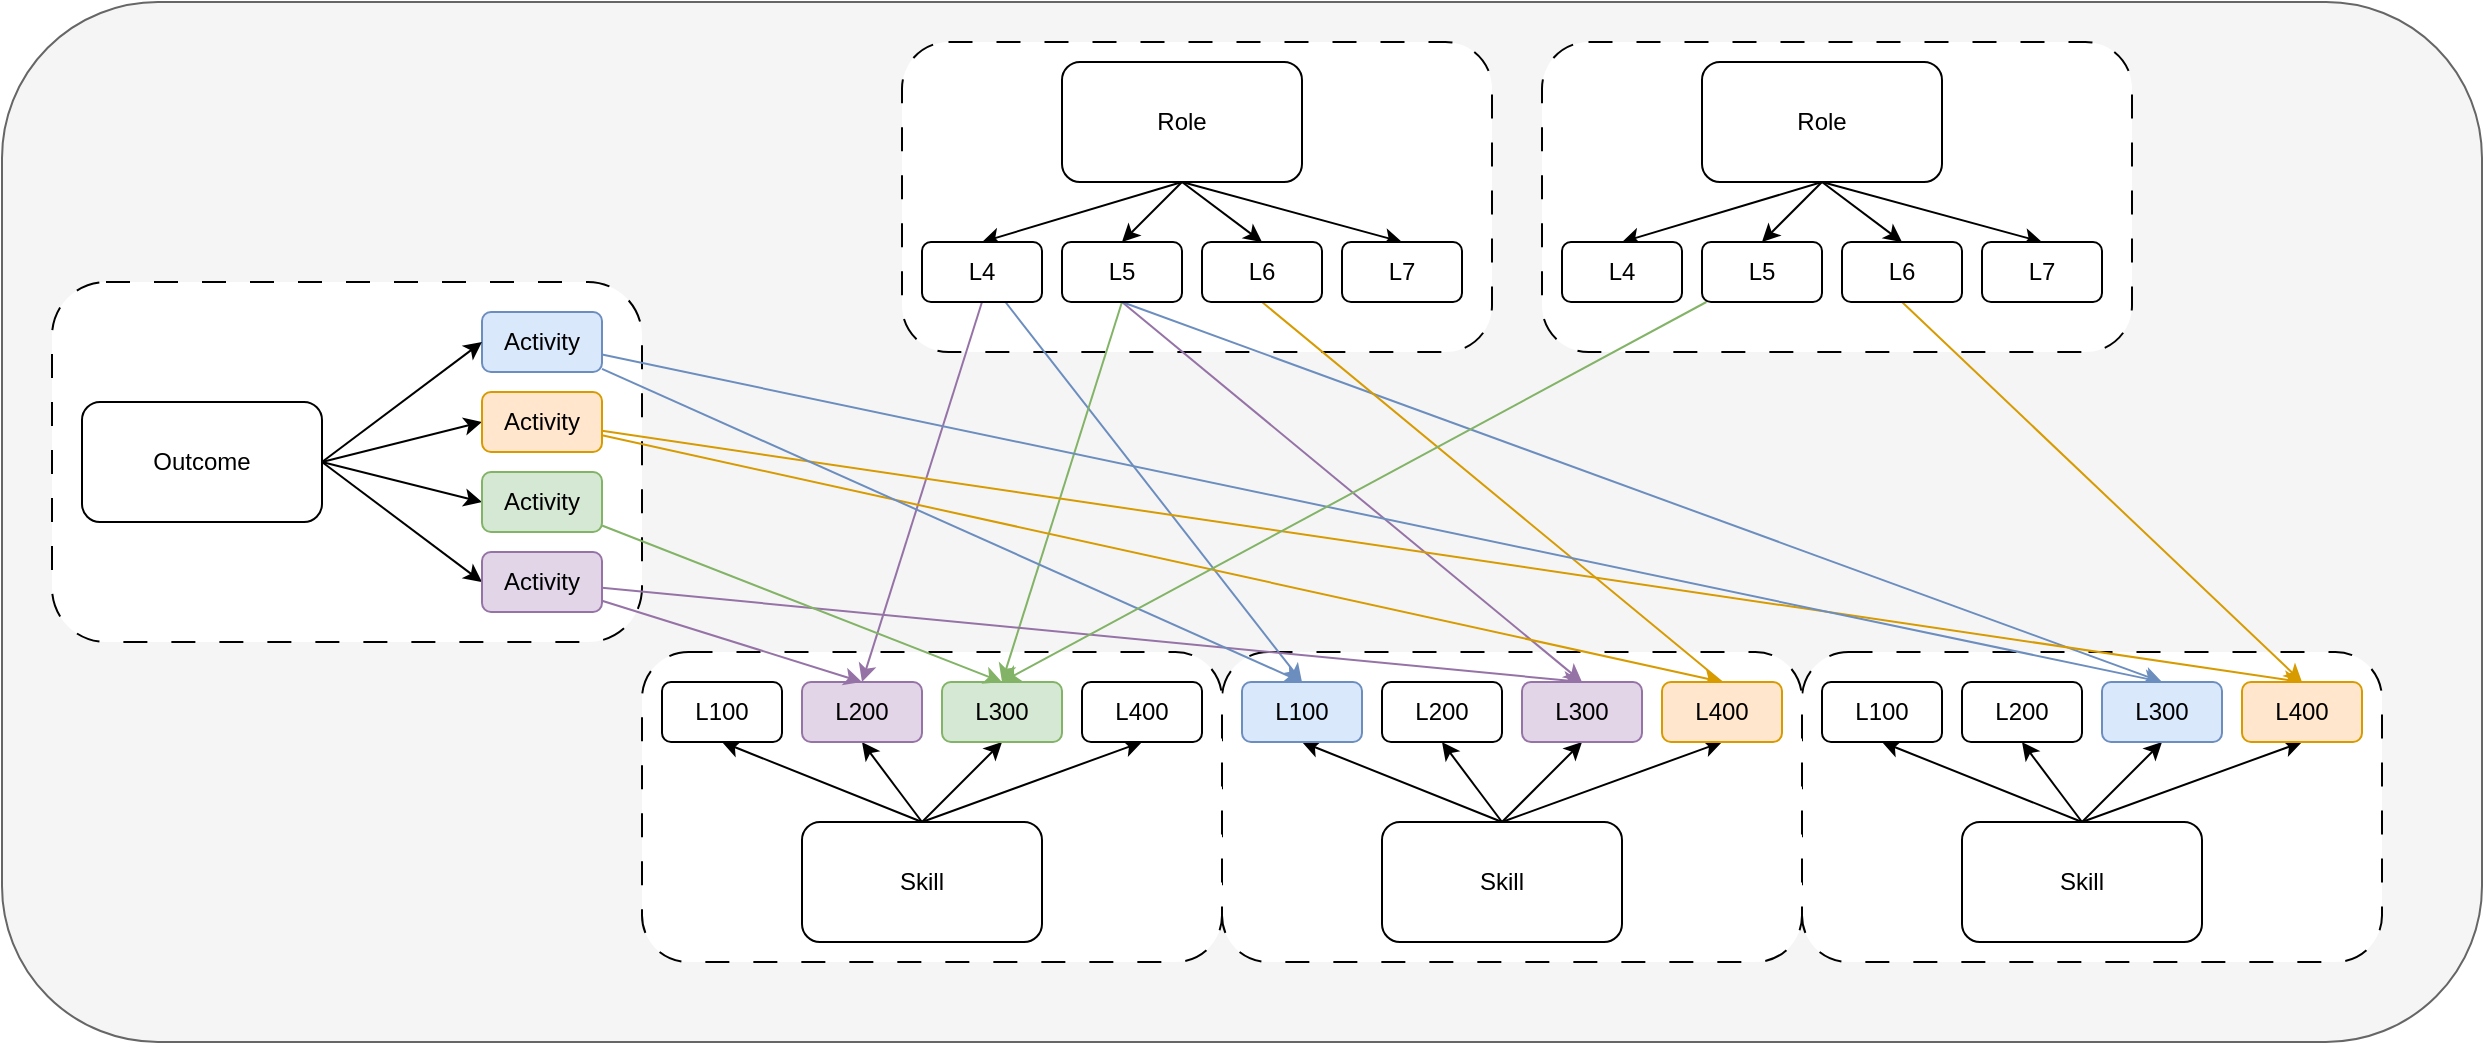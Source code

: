 <mxfile>
    <diagram id="3edrAGtnFQ_-06ht6xiT" name="Page-1">
        <mxGraphModel dx="2682" dy="1795" grid="1" gridSize="10" guides="1" tooltips="1" connect="1" arrows="1" fold="1" page="1" pageScale="1" pageWidth="1169" pageHeight="827" math="0" shadow="0">
            <root>
                <mxCell id="0"/>
                <mxCell id="1" parent="0"/>
                <mxCell id="92" value="" style="rounded=1;whiteSpace=wrap;html=1;fillColor=#f5f5f5;fontColor=#333333;strokeColor=#666666;" vertex="1" parent="1">
                    <mxGeometry x="-160" y="-40" width="1240" height="520" as="geometry"/>
                </mxCell>
                <mxCell id="155" value="" style="rounded=1;whiteSpace=wrap;html=1;dashed=1;dashPattern=12 12;" vertex="1" parent="1">
                    <mxGeometry x="-135" y="100" width="295" height="180" as="geometry"/>
                </mxCell>
                <mxCell id="154" value="" style="rounded=1;whiteSpace=wrap;html=1;dashed=1;dashPattern=12 12;" vertex="1" parent="1">
                    <mxGeometry x="610" y="-20" width="295" height="155" as="geometry"/>
                </mxCell>
                <mxCell id="153" value="" style="rounded=1;whiteSpace=wrap;html=1;dashed=1;dashPattern=12 12;" vertex="1" parent="1">
                    <mxGeometry x="290" y="-20" width="295" height="155" as="geometry"/>
                </mxCell>
                <mxCell id="152" value="" style="rounded=1;whiteSpace=wrap;html=1;dashed=1;dashPattern=12 12;" vertex="1" parent="1">
                    <mxGeometry x="740" y="285" width="290" height="155" as="geometry"/>
                </mxCell>
                <mxCell id="151" value="" style="rounded=1;whiteSpace=wrap;html=1;dashed=1;dashPattern=12 12;" vertex="1" parent="1">
                    <mxGeometry x="450" y="285" width="290" height="155" as="geometry"/>
                </mxCell>
                <mxCell id="149" value="" style="rounded=1;whiteSpace=wrap;html=1;dashed=1;dashPattern=12 12;" vertex="1" parent="1">
                    <mxGeometry x="160" y="285" width="290" height="155" as="geometry"/>
                </mxCell>
                <mxCell id="18" style="edgeStyle=none;html=1;entryX=0.5;entryY=0;entryDx=0;entryDy=0;exitX=0.5;exitY=1;exitDx=0;exitDy=0;" edge="1" parent="1" source="2" target="14">
                    <mxGeometry relative="1" as="geometry"/>
                </mxCell>
                <mxCell id="19" style="edgeStyle=none;html=1;entryX=0.5;entryY=0;entryDx=0;entryDy=0;exitX=0.5;exitY=1;exitDx=0;exitDy=0;" edge="1" parent="1" source="2" target="15">
                    <mxGeometry relative="1" as="geometry"/>
                </mxCell>
                <mxCell id="20" style="edgeStyle=none;html=1;entryX=0.5;entryY=0;entryDx=0;entryDy=0;exitX=0.5;exitY=1;exitDx=0;exitDy=0;" edge="1" parent="1" source="2" target="16">
                    <mxGeometry relative="1" as="geometry"/>
                </mxCell>
                <mxCell id="21" style="edgeStyle=none;html=1;entryX=0.5;entryY=0;entryDx=0;entryDy=0;exitX=0.5;exitY=1;exitDx=0;exitDy=0;" edge="1" parent="1" source="2" target="17">
                    <mxGeometry relative="1" as="geometry">
                        <Array as="points"/>
                    </mxGeometry>
                </mxCell>
                <mxCell id="2" value="Role" style="rounded=1;whiteSpace=wrap;html=1;" vertex="1" parent="1">
                    <mxGeometry x="370" y="-10" width="120" height="60" as="geometry"/>
                </mxCell>
                <mxCell id="3" value="Outcome" style="rounded=1;whiteSpace=wrap;html=1;" vertex="1" parent="1">
                    <mxGeometry x="-120" y="160" width="120" height="60" as="geometry"/>
                </mxCell>
                <mxCell id="10" style="edgeStyle=none;html=1;entryX=0.5;entryY=1;entryDx=0;entryDy=0;exitX=0.5;exitY=0;exitDx=0;exitDy=0;" edge="1" parent="1" source="4" target="8">
                    <mxGeometry relative="1" as="geometry"/>
                </mxCell>
                <mxCell id="11" style="edgeStyle=none;html=1;entryX=0.5;entryY=1;entryDx=0;entryDy=0;exitX=0.5;exitY=0;exitDx=0;exitDy=0;" edge="1" parent="1" source="4" target="7">
                    <mxGeometry relative="1" as="geometry"/>
                </mxCell>
                <mxCell id="12" style="edgeStyle=none;html=1;entryX=0.5;entryY=1;entryDx=0;entryDy=0;exitX=0.5;exitY=0;exitDx=0;exitDy=0;" edge="1" parent="1" source="4" target="6">
                    <mxGeometry relative="1" as="geometry"/>
                </mxCell>
                <mxCell id="13" style="edgeStyle=none;html=1;entryX=0.5;entryY=1;entryDx=0;entryDy=0;exitX=0.5;exitY=0;exitDx=0;exitDy=0;" edge="1" parent="1" source="4" target="5">
                    <mxGeometry relative="1" as="geometry"/>
                </mxCell>
                <mxCell id="4" value="Skill" style="rounded=1;whiteSpace=wrap;html=1;" vertex="1" parent="1">
                    <mxGeometry x="240" y="370" width="120" height="60" as="geometry"/>
                </mxCell>
                <mxCell id="5" value="L100" style="rounded=1;whiteSpace=wrap;html=1;" vertex="1" parent="1">
                    <mxGeometry x="170" y="300" width="60" height="30" as="geometry"/>
                </mxCell>
                <mxCell id="6" value="L200" style="rounded=1;whiteSpace=wrap;html=1;fillColor=#e1d5e7;strokeColor=#9673a6;" vertex="1" parent="1">
                    <mxGeometry x="240" y="300" width="60" height="30" as="geometry"/>
                </mxCell>
                <mxCell id="7" value="L300" style="rounded=1;whiteSpace=wrap;html=1;fillColor=#d5e8d4;strokeColor=#82b366;" vertex="1" parent="1">
                    <mxGeometry x="310" y="300" width="60" height="30" as="geometry"/>
                </mxCell>
                <mxCell id="8" value="L400" style="rounded=1;whiteSpace=wrap;html=1;" vertex="1" parent="1">
                    <mxGeometry x="380" y="300" width="60" height="30" as="geometry"/>
                </mxCell>
                <mxCell id="91" style="edgeStyle=none;html=1;entryX=0.5;entryY=0;entryDx=0;entryDy=0;startArrow=none;startFill=0;exitX=0.5;exitY=1;exitDx=0;exitDy=0;fillColor=#e1d5e7;strokeColor=#9673a6;" edge="1" parent="1" source="14" target="6">
                    <mxGeometry relative="1" as="geometry"/>
                </mxCell>
                <mxCell id="122" style="edgeStyle=none;html=1;entryX=0.5;entryY=0;entryDx=0;entryDy=0;startArrow=none;startFill=0;endArrow=classic;endFill=1;fillColor=#dae8fc;strokeColor=#6c8ebf;" edge="1" parent="1" source="14" target="109">
                    <mxGeometry relative="1" as="geometry"/>
                </mxCell>
                <mxCell id="14" value="L4" style="rounded=1;whiteSpace=wrap;html=1;" vertex="1" parent="1">
                    <mxGeometry x="300" y="80" width="60" height="30" as="geometry"/>
                </mxCell>
                <mxCell id="25" style="edgeStyle=none;html=1;entryX=0.5;entryY=0;entryDx=0;entryDy=0;startArrow=none;startFill=0;exitX=0.5;exitY=1;exitDx=0;exitDy=0;fillColor=#d5e8d4;strokeColor=#82b366;" edge="1" parent="1" source="15" target="7">
                    <mxGeometry relative="1" as="geometry"/>
                </mxCell>
                <mxCell id="126" style="edgeStyle=none;html=1;entryX=0.5;entryY=0;entryDx=0;entryDy=0;startArrow=none;startFill=0;endArrow=classic;endFill=1;fillColor=#e1d5e7;strokeColor=#9673a6;exitX=0.5;exitY=1;exitDx=0;exitDy=0;" edge="1" parent="1" source="15" target="111">
                    <mxGeometry relative="1" as="geometry"/>
                </mxCell>
                <mxCell id="127" style="edgeStyle=none;html=1;entryX=0.5;entryY=0;entryDx=0;entryDy=0;startArrow=none;startFill=0;endArrow=classic;endFill=1;fillColor=#dae8fc;strokeColor=#6c8ebf;exitX=0.5;exitY=1;exitDx=0;exitDy=0;" edge="1" parent="1" source="15" target="120">
                    <mxGeometry relative="1" as="geometry"/>
                </mxCell>
                <mxCell id="15" value="L5" style="rounded=1;whiteSpace=wrap;html=1;" vertex="1" parent="1">
                    <mxGeometry x="370" y="80" width="60" height="30" as="geometry"/>
                </mxCell>
                <mxCell id="128" style="edgeStyle=none;html=1;entryX=0.5;entryY=0;entryDx=0;entryDy=0;startArrow=none;startFill=0;endArrow=none;endFill=0;fillColor=#ffe6cc;strokeColor=#d79b00;exitX=0.5;exitY=1;exitDx=0;exitDy=0;" edge="1" parent="1" source="16" target="112">
                    <mxGeometry relative="1" as="geometry"/>
                </mxCell>
                <mxCell id="129" style="edgeStyle=none;html=1;entryX=0.5;entryY=0;entryDx=0;entryDy=0;startArrow=none;startFill=0;endArrow=classic;endFill=1;fillColor=#ffe6cc;strokeColor=#d79b00;exitX=0.5;exitY=1;exitDx=0;exitDy=0;" edge="1" parent="1" source="146" target="121">
                    <mxGeometry relative="1" as="geometry"/>
                </mxCell>
                <mxCell id="16" value="L6" style="rounded=1;whiteSpace=wrap;html=1;" vertex="1" parent="1">
                    <mxGeometry x="440" y="80" width="60" height="30" as="geometry"/>
                </mxCell>
                <mxCell id="17" value="L7" style="rounded=1;whiteSpace=wrap;html=1;" vertex="1" parent="1">
                    <mxGeometry x="510" y="80" width="60" height="30" as="geometry"/>
                </mxCell>
                <mxCell id="103" style="edgeStyle=none;html=1;startArrow=classic;startFill=1;exitX=0;exitY=0.5;exitDx=0;exitDy=0;entryX=1;entryY=0.5;entryDx=0;entryDy=0;endArrow=none;endFill=0;" edge="1" parent="1" source="96" target="3">
                    <mxGeometry relative="1" as="geometry">
                        <mxPoint x="40" y="190" as="targetPoint"/>
                    </mxGeometry>
                </mxCell>
                <mxCell id="132" style="edgeStyle=none;html=1;entryX=0.5;entryY=0;entryDx=0;entryDy=0;startArrow=none;startFill=0;endArrow=classic;endFill=1;strokeColor=#9673a6;fillColor=#e1d5e7;" edge="1" parent="1" source="96" target="6">
                    <mxGeometry relative="1" as="geometry"/>
                </mxCell>
                <mxCell id="133" style="edgeStyle=none;html=1;entryX=0.5;entryY=0;entryDx=0;entryDy=0;startArrow=none;startFill=0;endArrow=classic;endFill=1;strokeColor=#9673a6;fillColor=#e1d5e7;" edge="1" parent="1" source="96" target="111">
                    <mxGeometry relative="1" as="geometry"/>
                </mxCell>
                <mxCell id="96" value="Activity" style="rounded=1;whiteSpace=wrap;html=1;fillColor=#e1d5e7;strokeColor=#9673a6;" vertex="1" parent="1">
                    <mxGeometry x="80" y="235" width="60" height="30" as="geometry"/>
                </mxCell>
                <mxCell id="102" style="edgeStyle=none;html=1;startArrow=classic;startFill=1;exitX=0;exitY=0.5;exitDx=0;exitDy=0;entryX=1;entryY=0.5;entryDx=0;entryDy=0;endArrow=none;endFill=0;" edge="1" parent="1" source="97" target="3">
                    <mxGeometry relative="1" as="geometry">
                        <mxPoint x="40" y="190" as="targetPoint"/>
                    </mxGeometry>
                </mxCell>
                <mxCell id="134" style="edgeStyle=none;html=1;entryX=0.5;entryY=0;entryDx=0;entryDy=0;startArrow=none;startFill=0;endArrow=classic;endFill=1;strokeColor=#82b366;fillColor=#d5e8d4;" edge="1" parent="1" source="97" target="7">
                    <mxGeometry relative="1" as="geometry"/>
                </mxCell>
                <mxCell id="97" value="Activity" style="rounded=1;whiteSpace=wrap;html=1;fillColor=#d5e8d4;strokeColor=#82b366;" vertex="1" parent="1">
                    <mxGeometry x="80" y="195" width="60" height="30" as="geometry"/>
                </mxCell>
                <mxCell id="101" style="edgeStyle=none;html=1;startArrow=classic;startFill=1;exitX=0;exitY=0.5;exitDx=0;exitDy=0;entryX=1;entryY=0.5;entryDx=0;entryDy=0;endArrow=none;endFill=0;" edge="1" parent="1" source="98" target="3">
                    <mxGeometry relative="1" as="geometry">
                        <mxPoint x="40" y="190" as="targetPoint"/>
                    </mxGeometry>
                </mxCell>
                <mxCell id="135" style="edgeStyle=none;html=1;entryX=0.5;entryY=0;entryDx=0;entryDy=0;startArrow=none;startFill=0;endArrow=classic;endFill=1;fillColor=#ffe6cc;strokeColor=#d79b00;" edge="1" parent="1" source="98" target="112">
                    <mxGeometry relative="1" as="geometry"/>
                </mxCell>
                <mxCell id="136" style="edgeStyle=none;html=1;entryX=0.5;entryY=0;entryDx=0;entryDy=0;startArrow=none;startFill=0;endArrow=classic;endFill=1;fillColor=#ffe6cc;strokeColor=#d79b00;" edge="1" parent="1" source="98" target="121">
                    <mxGeometry relative="1" as="geometry"/>
                </mxCell>
                <mxCell id="98" value="Activity" style="rounded=1;whiteSpace=wrap;html=1;fillColor=#ffe6cc;strokeColor=#d79b00;" vertex="1" parent="1">
                    <mxGeometry x="80" y="155" width="60" height="30" as="geometry"/>
                </mxCell>
                <mxCell id="137" style="edgeStyle=none;html=1;entryX=0.5;entryY=0;entryDx=0;entryDy=0;startArrow=none;startFill=0;endArrow=classic;endFill=1;fillColor=#dae8fc;strokeColor=#6c8ebf;" edge="1" parent="1" source="99" target="109">
                    <mxGeometry relative="1" as="geometry"/>
                </mxCell>
                <mxCell id="138" style="edgeStyle=none;html=1;entryX=0.5;entryY=0;entryDx=0;entryDy=0;startArrow=none;startFill=0;endArrow=classic;endFill=1;fillColor=#dae8fc;strokeColor=#6c8ebf;" edge="1" parent="1" source="99" target="120">
                    <mxGeometry relative="1" as="geometry"/>
                </mxCell>
                <mxCell id="99" value="Activity" style="rounded=1;whiteSpace=wrap;html=1;fillColor=#dae8fc;strokeColor=#6c8ebf;" vertex="1" parent="1">
                    <mxGeometry x="80" y="115" width="60" height="30" as="geometry"/>
                </mxCell>
                <mxCell id="104" style="edgeStyle=none;html=1;entryX=0.5;entryY=1;entryDx=0;entryDy=0;exitX=0.5;exitY=0;exitDx=0;exitDy=0;" edge="1" source="108" target="112" parent="1">
                    <mxGeometry relative="1" as="geometry"/>
                </mxCell>
                <mxCell id="105" style="edgeStyle=none;html=1;entryX=0.5;entryY=1;entryDx=0;entryDy=0;exitX=0.5;exitY=0;exitDx=0;exitDy=0;" edge="1" source="108" target="111" parent="1">
                    <mxGeometry relative="1" as="geometry"/>
                </mxCell>
                <mxCell id="106" style="edgeStyle=none;html=1;entryX=0.5;entryY=1;entryDx=0;entryDy=0;exitX=0.5;exitY=0;exitDx=0;exitDy=0;" edge="1" source="108" target="110" parent="1">
                    <mxGeometry relative="1" as="geometry"/>
                </mxCell>
                <mxCell id="107" style="edgeStyle=none;html=1;entryX=0.5;entryY=1;entryDx=0;entryDy=0;exitX=0.5;exitY=0;exitDx=0;exitDy=0;" edge="1" source="108" target="109" parent="1">
                    <mxGeometry relative="1" as="geometry"/>
                </mxCell>
                <mxCell id="108" value="Skill" style="rounded=1;whiteSpace=wrap;html=1;" vertex="1" parent="1">
                    <mxGeometry x="530" y="370" width="120" height="60" as="geometry"/>
                </mxCell>
                <mxCell id="109" value="L100" style="rounded=1;whiteSpace=wrap;html=1;fillColor=#dae8fc;strokeColor=#6c8ebf;" vertex="1" parent="1">
                    <mxGeometry x="460" y="300" width="60" height="30" as="geometry"/>
                </mxCell>
                <mxCell id="110" value="L200" style="rounded=1;whiteSpace=wrap;html=1;" vertex="1" parent="1">
                    <mxGeometry x="530" y="300" width="60" height="30" as="geometry"/>
                </mxCell>
                <mxCell id="111" value="L300" style="rounded=1;whiteSpace=wrap;html=1;fillColor=#e1d5e7;strokeColor=#9673a6;" vertex="1" parent="1">
                    <mxGeometry x="600" y="300" width="60" height="30" as="geometry"/>
                </mxCell>
                <mxCell id="112" value="L400" style="rounded=1;whiteSpace=wrap;html=1;fillColor=#ffe6cc;strokeColor=#d79b00;" vertex="1" parent="1">
                    <mxGeometry x="670" y="300" width="60" height="30" as="geometry"/>
                </mxCell>
                <mxCell id="113" style="edgeStyle=none;html=1;entryX=0.5;entryY=1;entryDx=0;entryDy=0;exitX=0.5;exitY=0;exitDx=0;exitDy=0;" edge="1" source="117" target="121" parent="1">
                    <mxGeometry relative="1" as="geometry"/>
                </mxCell>
                <mxCell id="114" style="edgeStyle=none;html=1;entryX=0.5;entryY=1;entryDx=0;entryDy=0;exitX=0.5;exitY=0;exitDx=0;exitDy=0;" edge="1" source="117" target="120" parent="1">
                    <mxGeometry relative="1" as="geometry"/>
                </mxCell>
                <mxCell id="115" style="edgeStyle=none;html=1;entryX=0.5;entryY=1;entryDx=0;entryDy=0;exitX=0.5;exitY=0;exitDx=0;exitDy=0;" edge="1" source="117" target="119" parent="1">
                    <mxGeometry relative="1" as="geometry"/>
                </mxCell>
                <mxCell id="116" style="edgeStyle=none;html=1;entryX=0.5;entryY=1;entryDx=0;entryDy=0;exitX=0.5;exitY=0;exitDx=0;exitDy=0;" edge="1" source="117" target="118" parent="1">
                    <mxGeometry relative="1" as="geometry"/>
                </mxCell>
                <mxCell id="117" value="Skill" style="rounded=1;whiteSpace=wrap;html=1;" vertex="1" parent="1">
                    <mxGeometry x="820" y="370" width="120" height="60" as="geometry"/>
                </mxCell>
                <mxCell id="118" value="L100" style="rounded=1;whiteSpace=wrap;html=1;" vertex="1" parent="1">
                    <mxGeometry x="750" y="300" width="60" height="30" as="geometry"/>
                </mxCell>
                <mxCell id="119" value="L200" style="rounded=1;whiteSpace=wrap;html=1;" vertex="1" parent="1">
                    <mxGeometry x="820" y="300" width="60" height="30" as="geometry"/>
                </mxCell>
                <mxCell id="120" value="L300" style="rounded=1;whiteSpace=wrap;html=1;fillColor=#dae8fc;strokeColor=#6c8ebf;" vertex="1" parent="1">
                    <mxGeometry x="890" y="300" width="60" height="30" as="geometry"/>
                </mxCell>
                <mxCell id="121" value="L400" style="rounded=1;whiteSpace=wrap;html=1;fillColor=#ffe6cc;strokeColor=#d79b00;" vertex="1" parent="1">
                    <mxGeometry x="960" y="300" width="60" height="30" as="geometry"/>
                </mxCell>
                <mxCell id="139" style="edgeStyle=none;html=1;entryX=0.5;entryY=0;entryDx=0;entryDy=0;exitX=0.5;exitY=1;exitDx=0;exitDy=0;" edge="1" source="143" target="144" parent="1">
                    <mxGeometry relative="1" as="geometry"/>
                </mxCell>
                <mxCell id="140" style="edgeStyle=none;html=1;entryX=0.5;entryY=0;entryDx=0;entryDy=0;exitX=0.5;exitY=1;exitDx=0;exitDy=0;" edge="1" source="143" target="145" parent="1">
                    <mxGeometry relative="1" as="geometry"/>
                </mxCell>
                <mxCell id="141" style="edgeStyle=none;html=1;entryX=0.5;entryY=0;entryDx=0;entryDy=0;exitX=0.5;exitY=1;exitDx=0;exitDy=0;" edge="1" source="143" target="146" parent="1">
                    <mxGeometry relative="1" as="geometry"/>
                </mxCell>
                <mxCell id="142" style="edgeStyle=none;html=1;entryX=0.5;entryY=0;entryDx=0;entryDy=0;exitX=0.5;exitY=1;exitDx=0;exitDy=0;" edge="1" source="143" target="147" parent="1">
                    <mxGeometry relative="1" as="geometry">
                        <Array as="points"/>
                    </mxGeometry>
                </mxCell>
                <mxCell id="143" value="Role" style="rounded=1;whiteSpace=wrap;html=1;" vertex="1" parent="1">
                    <mxGeometry x="690" y="-10" width="120" height="60" as="geometry"/>
                </mxCell>
                <mxCell id="144" value="L4" style="rounded=1;whiteSpace=wrap;html=1;" vertex="1" parent="1">
                    <mxGeometry x="620" y="80" width="60" height="30" as="geometry"/>
                </mxCell>
                <mxCell id="148" style="edgeStyle=none;html=1;entryX=0.5;entryY=0;entryDx=0;entryDy=0;strokeColor=#82b366;startArrow=none;startFill=0;endArrow=classic;endFill=1;fillColor=#d5e8d4;" edge="1" parent="1" source="145" target="7">
                    <mxGeometry relative="1" as="geometry"/>
                </mxCell>
                <mxCell id="145" value="L5" style="rounded=1;whiteSpace=wrap;html=1;" vertex="1" parent="1">
                    <mxGeometry x="690" y="80" width="60" height="30" as="geometry"/>
                </mxCell>
                <mxCell id="146" value="L6" style="rounded=1;whiteSpace=wrap;html=1;" vertex="1" parent="1">
                    <mxGeometry x="760" y="80" width="60" height="30" as="geometry"/>
                </mxCell>
                <mxCell id="147" value="L7" style="rounded=1;whiteSpace=wrap;html=1;" vertex="1" parent="1">
                    <mxGeometry x="830" y="80" width="60" height="30" as="geometry"/>
                </mxCell>
                <mxCell id="156" value="" style="edgeStyle=none;html=1;entryX=1;entryY=0.5;entryDx=0;entryDy=0;startArrow=classic;startFill=1;exitX=0;exitY=0.5;exitDx=0;exitDy=0;endArrow=none;endFill=0;" edge="1" parent="1" source="99" target="3">
                    <mxGeometry relative="1" as="geometry">
                        <mxPoint x="80" y="130" as="sourcePoint"/>
                        <mxPoint y="190" as="targetPoint"/>
                    </mxGeometry>
                </mxCell>
            </root>
        </mxGraphModel>
    </diagram>
</mxfile>